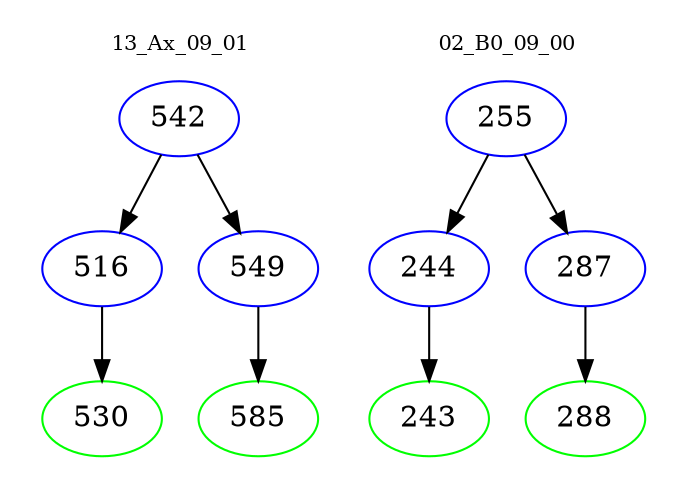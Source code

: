 digraph{
subgraph cluster_0 {
color = white
label = "13_Ax_09_01";
fontsize=10;
T0_542 [label="542", color="blue"]
T0_542 -> T0_516 [color="black"]
T0_516 [label="516", color="blue"]
T0_516 -> T0_530 [color="black"]
T0_530 [label="530", color="green"]
T0_542 -> T0_549 [color="black"]
T0_549 [label="549", color="blue"]
T0_549 -> T0_585 [color="black"]
T0_585 [label="585", color="green"]
}
subgraph cluster_1 {
color = white
label = "02_B0_09_00";
fontsize=10;
T1_255 [label="255", color="blue"]
T1_255 -> T1_244 [color="black"]
T1_244 [label="244", color="blue"]
T1_244 -> T1_243 [color="black"]
T1_243 [label="243", color="green"]
T1_255 -> T1_287 [color="black"]
T1_287 [label="287", color="blue"]
T1_287 -> T1_288 [color="black"]
T1_288 [label="288", color="green"]
}
}
